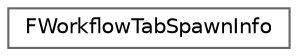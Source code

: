 digraph "Graphical Class Hierarchy"
{
 // INTERACTIVE_SVG=YES
 // LATEX_PDF_SIZE
  bgcolor="transparent";
  edge [fontname=Helvetica,fontsize=10,labelfontname=Helvetica,labelfontsize=10];
  node [fontname=Helvetica,fontsize=10,shape=box,height=0.2,width=0.4];
  rankdir="LR";
  Node0 [id="Node000000",label="FWorkflowTabSpawnInfo",height=0.2,width=0.4,color="grey40", fillcolor="white", style="filled",URL="$d9/d6e/classFWorkflowTabSpawnInfo.html",tooltip=" "];
}
